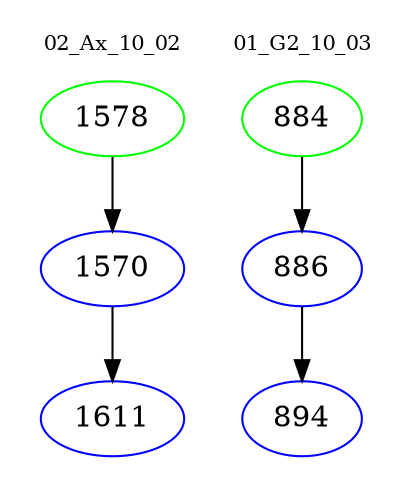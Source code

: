 digraph{
subgraph cluster_0 {
color = white
label = "02_Ax_10_02";
fontsize=10;
T0_1578 [label="1578", color="green"]
T0_1578 -> T0_1570 [color="black"]
T0_1570 [label="1570", color="blue"]
T0_1570 -> T0_1611 [color="black"]
T0_1611 [label="1611", color="blue"]
}
subgraph cluster_1 {
color = white
label = "01_G2_10_03";
fontsize=10;
T1_884 [label="884", color="green"]
T1_884 -> T1_886 [color="black"]
T1_886 [label="886", color="blue"]
T1_886 -> T1_894 [color="black"]
T1_894 [label="894", color="blue"]
}
}
